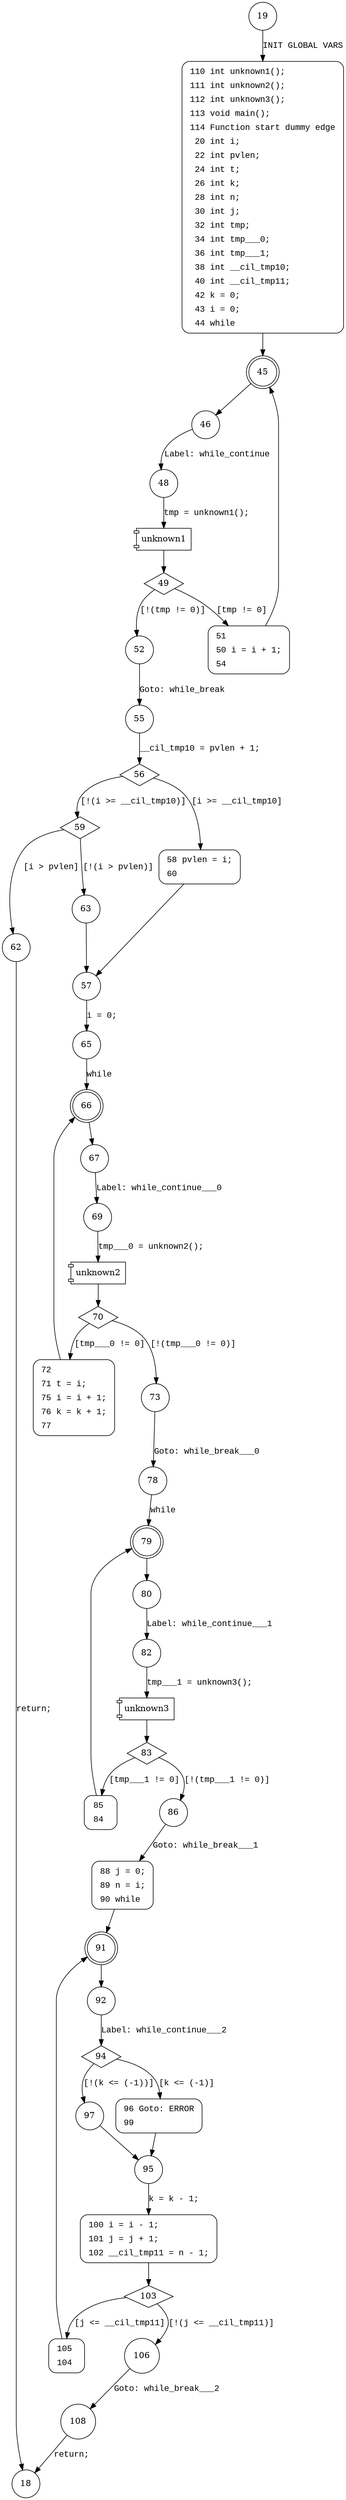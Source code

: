 digraph main {
19 [shape="circle"]
110 [shape="circle"]
45 [shape="doublecircle"]
46 [shape="circle"]
48 [shape="circle"]
49 [shape="diamond"]
52 [shape="circle"]
51 [shape="circle"]
55 [shape="circle"]
56 [shape="diamond"]
59 [shape="diamond"]
58 [shape="circle"]
57 [shape="circle"]
65 [shape="circle"]
66 [shape="doublecircle"]
67 [shape="circle"]
69 [shape="circle"]
70 [shape="diamond"]
73 [shape="circle"]
72 [shape="circle"]
78 [shape="circle"]
79 [shape="doublecircle"]
80 [shape="circle"]
82 [shape="circle"]
83 [shape="diamond"]
86 [shape="circle"]
85 [shape="circle"]
88 [shape="circle"]
91 [shape="doublecircle"]
92 [shape="circle"]
94 [shape="diamond"]
97 [shape="circle"]
96 [shape="circle"]
95 [shape="circle"]
100 [shape="circle"]
103 [shape="diamond"]
106 [shape="circle"]
105 [shape="circle"]
108 [shape="circle"]
63 [shape="circle"]
62 [shape="circle"]
18 [shape="circle"]
110 [style="filled,bold" penwidth="1" fillcolor="white" fontname="Courier New" shape="Mrecord" label=<<table border="0" cellborder="0" cellpadding="3" bgcolor="white"><tr><td align="right">110</td><td align="left">int unknown1();</td></tr><tr><td align="right">111</td><td align="left">int unknown2();</td></tr><tr><td align="right">112</td><td align="left">int unknown3();</td></tr><tr><td align="right">113</td><td align="left">void main();</td></tr><tr><td align="right">114</td><td align="left">Function start dummy edge</td></tr><tr><td align="right">20</td><td align="left">int i;</td></tr><tr><td align="right">22</td><td align="left">int pvlen;</td></tr><tr><td align="right">24</td><td align="left">int t;</td></tr><tr><td align="right">26</td><td align="left">int k;</td></tr><tr><td align="right">28</td><td align="left">int n;</td></tr><tr><td align="right">30</td><td align="left">int j;</td></tr><tr><td align="right">32</td><td align="left">int tmp;</td></tr><tr><td align="right">34</td><td align="left">int tmp___0;</td></tr><tr><td align="right">36</td><td align="left">int tmp___1;</td></tr><tr><td align="right">38</td><td align="left">int __cil_tmp10;</td></tr><tr><td align="right">40</td><td align="left">int __cil_tmp11;</td></tr><tr><td align="right">42</td><td align="left">k = 0;</td></tr><tr><td align="right">43</td><td align="left">i = 0;</td></tr><tr><td align="right">44</td><td align="left">while</td></tr></table>>]
110 -> 45[label=""]
51 [style="filled,bold" penwidth="1" fillcolor="white" fontname="Courier New" shape="Mrecord" label=<<table border="0" cellborder="0" cellpadding="3" bgcolor="white"><tr><td align="right">51</td><td align="left"></td></tr><tr><td align="right">50</td><td align="left">i = i + 1;</td></tr><tr><td align="right">54</td><td align="left"></td></tr></table>>]
51 -> 45[label=""]
58 [style="filled,bold" penwidth="1" fillcolor="white" fontname="Courier New" shape="Mrecord" label=<<table border="0" cellborder="0" cellpadding="3" bgcolor="white"><tr><td align="right">58</td><td align="left">pvlen = i;</td></tr><tr><td align="right">60</td><td align="left"></td></tr></table>>]
58 -> 57[label=""]
72 [style="filled,bold" penwidth="1" fillcolor="white" fontname="Courier New" shape="Mrecord" label=<<table border="0" cellborder="0" cellpadding="3" bgcolor="white"><tr><td align="right">72</td><td align="left"></td></tr><tr><td align="right">71</td><td align="left">t = i;</td></tr><tr><td align="right">75</td><td align="left">i = i + 1;</td></tr><tr><td align="right">76</td><td align="left">k = k + 1;</td></tr><tr><td align="right">77</td><td align="left"></td></tr></table>>]
72 -> 66[label=""]
85 [style="filled,bold" penwidth="1" fillcolor="white" fontname="Courier New" shape="Mrecord" label=<<table border="0" cellborder="0" cellpadding="3" bgcolor="white"><tr><td align="right">85</td><td align="left"></td></tr><tr><td align="right">84</td><td align="left"></td></tr></table>>]
85 -> 79[label=""]
88 [style="filled,bold" penwidth="1" fillcolor="white" fontname="Courier New" shape="Mrecord" label=<<table border="0" cellborder="0" cellpadding="3" bgcolor="white"><tr><td align="right">88</td><td align="left">j = 0;</td></tr><tr><td align="right">89</td><td align="left">n = i;</td></tr><tr><td align="right">90</td><td align="left">while</td></tr></table>>]
88 -> 91[label=""]
96 [style="filled,bold" penwidth="1" fillcolor="white" fontname="Courier New" shape="Mrecord" label=<<table border="0" cellborder="0" cellpadding="3" bgcolor="white"><tr><td align="right">96</td><td align="left">Goto: ERROR</td></tr><tr><td align="right">99</td><td align="left"></td></tr></table>>]
96 -> 95[label=""]
100 [style="filled,bold" penwidth="1" fillcolor="white" fontname="Courier New" shape="Mrecord" label=<<table border="0" cellborder="0" cellpadding="3" bgcolor="white"><tr><td align="right">100</td><td align="left">i = i - 1;</td></tr><tr><td align="right">101</td><td align="left">j = j + 1;</td></tr><tr><td align="right">102</td><td align="left">__cil_tmp11 = n - 1;</td></tr></table>>]
100 -> 103[label=""]
105 [style="filled,bold" penwidth="1" fillcolor="white" fontname="Courier New" shape="Mrecord" label=<<table border="0" cellborder="0" cellpadding="3" bgcolor="white"><tr><td align="right">105</td><td align="left"></td></tr><tr><td align="right">104</td><td align="left"></td></tr></table>>]
105 -> 91[label=""]
19 -> 110 [label="INIT GLOBAL VARS" fontname="Courier New"]
45 -> 46 [label="" fontname="Courier New"]
100001 [shape="component" label="unknown1"]
48 -> 100001 [label="tmp = unknown1();" fontname="Courier New"]
100001 -> 49 [label="" fontname="Courier New"]
49 -> 52 [label="[!(tmp != 0)]" fontname="Courier New"]
49 -> 51 [label="[tmp != 0]" fontname="Courier New"]
52 -> 55 [label="Goto: while_break" fontname="Courier New"]
56 -> 59 [label="[!(i >= __cil_tmp10)]" fontname="Courier New"]
56 -> 58 [label="[i >= __cil_tmp10]" fontname="Courier New"]
57 -> 65 [label="i = 0;" fontname="Courier New"]
66 -> 67 [label="" fontname="Courier New"]
100002 [shape="component" label="unknown2"]
69 -> 100002 [label="tmp___0 = unknown2();" fontname="Courier New"]
100002 -> 70 [label="" fontname="Courier New"]
70 -> 73 [label="[!(tmp___0 != 0)]" fontname="Courier New"]
70 -> 72 [label="[tmp___0 != 0]" fontname="Courier New"]
73 -> 78 [label="Goto: while_break___0" fontname="Courier New"]
79 -> 80 [label="" fontname="Courier New"]
100003 [shape="component" label="unknown3"]
82 -> 100003 [label="tmp___1 = unknown3();" fontname="Courier New"]
100003 -> 83 [label="" fontname="Courier New"]
83 -> 86 [label="[!(tmp___1 != 0)]" fontname="Courier New"]
83 -> 85 [label="[tmp___1 != 0]" fontname="Courier New"]
86 -> 88 [label="Goto: while_break___1" fontname="Courier New"]
91 -> 92 [label="" fontname="Courier New"]
94 -> 97 [label="[!(k <= (-1))]" fontname="Courier New"]
94 -> 96 [label="[k <= (-1)]" fontname="Courier New"]
95 -> 100 [label="k = k - 1;" fontname="Courier New"]
103 -> 106 [label="[!(j <= __cil_tmp11)]" fontname="Courier New"]
103 -> 105 [label="[j <= __cil_tmp11]" fontname="Courier New"]
106 -> 108 [label="Goto: while_break___2" fontname="Courier New"]
97 -> 95 [label="" fontname="Courier New"]
59 -> 63 [label="[!(i > pvlen)]" fontname="Courier New"]
59 -> 62 [label="[i > pvlen]" fontname="Courier New"]
63 -> 57 [label="" fontname="Courier New"]
46 -> 48 [label="Label: while_continue" fontname="Courier New"]
55 -> 56 [label="__cil_tmp10 = pvlen + 1;" fontname="Courier New"]
65 -> 66 [label="while" fontname="Courier New"]
67 -> 69 [label="Label: while_continue___0" fontname="Courier New"]
78 -> 79 [label="while" fontname="Courier New"]
80 -> 82 [label="Label: while_continue___1" fontname="Courier New"]
92 -> 94 [label="Label: while_continue___2" fontname="Courier New"]
108 -> 18 [label="return;" fontname="Courier New"]
62 -> 18 [label="return;" fontname="Courier New"]
}